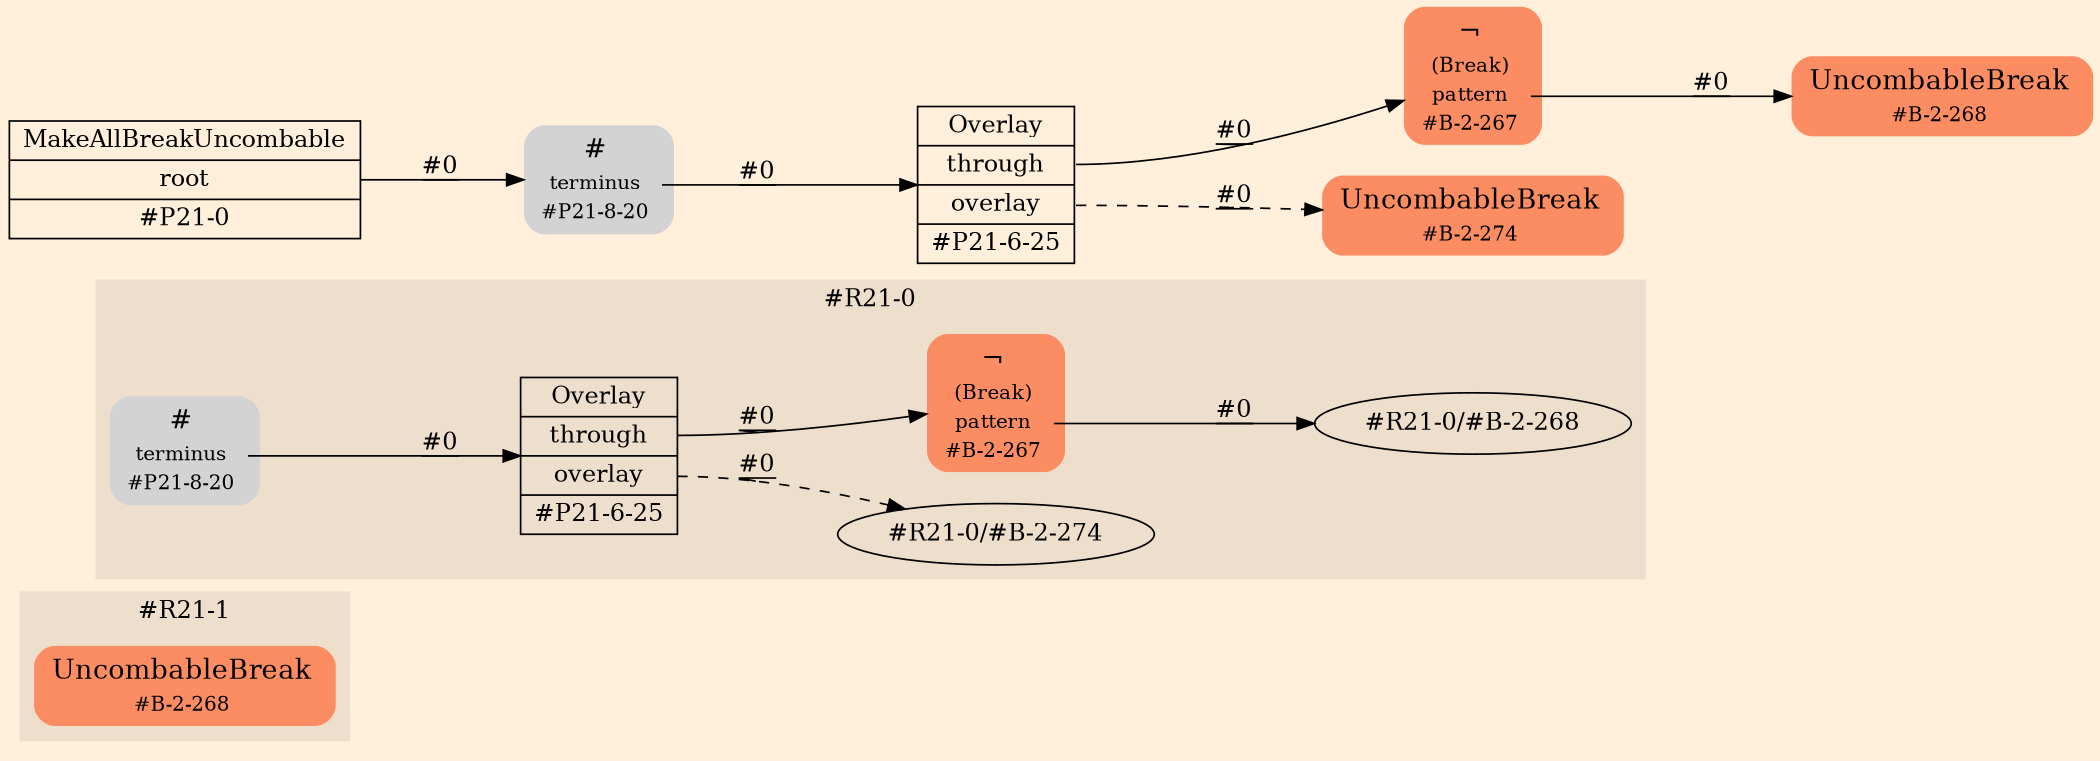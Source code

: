 digraph Inferno {
graph [
rankdir = "LR"
ranksep = 1.0
size = "14,20"
bgcolor = antiquewhite1
color = black
fontcolor = black
];
node [
];
subgraph "cluster#R21-1" {
label = "#R21-1"
style = "filled"
color = antiquewhite2
"#R21-1/#B-2-268" [
shape = "plaintext"
fillcolor = "/set28/2"
label = <<TABLE BORDER="0" CELLBORDER="0" CELLSPACING="0">
 <TR>
  <TD><FONT POINT-SIZE="16.0">UncombableBreak</FONT></TD>
  <TD></TD>
 </TR>
 <TR>
  <TD>#B-2-268</TD>
  <TD PORT="port0"></TD>
 </TR>
</TABLE>>
style = "rounded,filled"
fontsize = "12"
];
}
subgraph "cluster#R21-0" {
label = "#R21-0"
style = "filled"
color = antiquewhite2
"#R21-0/#B-2-267" [
shape = "plaintext"
fillcolor = "/set28/2"
label = <<TABLE BORDER="0" CELLBORDER="0" CELLSPACING="0">
 <TR>
  <TD><FONT POINT-SIZE="16.0">¬</FONT></TD>
  <TD></TD>
 </TR>
 <TR>
  <TD>(Break)</TD>
  <TD PORT="port0"></TD>
 </TR>
 <TR>
  <TD>pattern</TD>
  <TD PORT="port1"></TD>
 </TR>
 <TR>
  <TD>#B-2-267</TD>
  <TD PORT="port2"></TD>
 </TR>
</TABLE>>
style = "rounded,filled"
fontsize = "12"
];
"#R21-0/#P21-8-20" [
shape = "plaintext"
label = <<TABLE BORDER="0" CELLBORDER="0" CELLSPACING="0">
 <TR>
  <TD><FONT POINT-SIZE="16.0">#</FONT></TD>
  <TD></TD>
 </TR>
 <TR>
  <TD>terminus</TD>
  <TD PORT="port0"></TD>
 </TR>
 <TR>
  <TD>#P21-8-20</TD>
  <TD PORT="port1"></TD>
 </TR>
</TABLE>>
style = "rounded,filled"
fontsize = "12"
];
"#R21-0/#P21-6-25" [
shape = "record"
fillcolor = antiquewhite2
label = "<fixed> Overlay | <port0> through | <port1> overlay | <port2> #P21-6-25"
style = "filled"
fontsize = "14"
color = black
fontcolor = black
];
"#R21-0/#B-2-267":port1 -> "#R21-0/#B-2-268" [style="solid"
label = "#0"
decorate = true
color = black
fontcolor = black
];
"#R21-0/#P21-8-20":port0 -> "#R21-0/#P21-6-25" [style="solid"
label = "#0"
decorate = true
color = black
fontcolor = black
];
"#R21-0/#P21-6-25":port0 -> "#R21-0/#B-2-267" [style="solid"
label = "#0"
decorate = true
color = black
fontcolor = black
];
"#R21-0/#P21-6-25":port1 -> "#R21-0/#B-2-274" [style="dashed"
label = "#0"
decorate = true
color = black
fontcolor = black
];
}
"CR#P21-0" [
shape = "record"
fillcolor = antiquewhite1
label = "<fixed> MakeAllBreakUncombable | <port0> root | <port1> #P21-0"
style = "filled"
fontsize = "14"
color = black
fontcolor = black
];
"#P21-8-20" [
shape = "plaintext"
label = <<TABLE BORDER="0" CELLBORDER="0" CELLSPACING="0">
 <TR>
  <TD><FONT POINT-SIZE="16.0">#</FONT></TD>
  <TD></TD>
 </TR>
 <TR>
  <TD>terminus</TD>
  <TD PORT="port0"></TD>
 </TR>
 <TR>
  <TD>#P21-8-20</TD>
  <TD PORT="port1"></TD>
 </TR>
</TABLE>>
style = "rounded,filled"
fontsize = "12"
];
"#P21-6-25" [
shape = "record"
fillcolor = antiquewhite1
label = "<fixed> Overlay | <port0> through | <port1> overlay | <port2> #P21-6-25"
style = "filled"
fontsize = "14"
color = black
fontcolor = black
];
"#B-2-267" [
shape = "plaintext"
fillcolor = "/set28/2"
label = <<TABLE BORDER="0" CELLBORDER="0" CELLSPACING="0">
 <TR>
  <TD><FONT POINT-SIZE="16.0">¬</FONT></TD>
  <TD></TD>
 </TR>
 <TR>
  <TD>(Break)</TD>
  <TD PORT="port0"></TD>
 </TR>
 <TR>
  <TD>pattern</TD>
  <TD PORT="port1"></TD>
 </TR>
 <TR>
  <TD>#B-2-267</TD>
  <TD PORT="port2"></TD>
 </TR>
</TABLE>>
style = "rounded,filled"
fontsize = "12"
];
"#B-2-268" [
shape = "plaintext"
fillcolor = "/set28/2"
label = <<TABLE BORDER="0" CELLBORDER="0" CELLSPACING="0">
 <TR>
  <TD><FONT POINT-SIZE="16.0">UncombableBreak</FONT></TD>
  <TD></TD>
 </TR>
 <TR>
  <TD>#B-2-268</TD>
  <TD PORT="port0"></TD>
 </TR>
</TABLE>>
style = "rounded,filled"
fontsize = "12"
];
"#B-2-274" [
shape = "plaintext"
fillcolor = "/set28/2"
label = <<TABLE BORDER="0" CELLBORDER="0" CELLSPACING="0">
 <TR>
  <TD><FONT POINT-SIZE="16.0">UncombableBreak</FONT></TD>
  <TD></TD>
 </TR>
 <TR>
  <TD>#B-2-274</TD>
  <TD PORT="port0"></TD>
 </TR>
</TABLE>>
style = "rounded,filled"
fontsize = "12"
];
"CR#P21-0":port0 -> "#P21-8-20" [style="solid"
label = "#0"
decorate = true
color = black
fontcolor = black
];
"#P21-8-20":port0 -> "#P21-6-25" [style="solid"
label = "#0"
decorate = true
color = black
fontcolor = black
];
"#P21-6-25":port0 -> "#B-2-267" [style="solid"
label = "#0"
decorate = true
color = black
fontcolor = black
];
"#P21-6-25":port1 -> "#B-2-274" [style="dashed"
label = "#0"
decorate = true
color = black
fontcolor = black
];
"#B-2-267":port1 -> "#B-2-268" [style="solid"
label = "#0"
decorate = true
color = black
fontcolor = black
];
}

